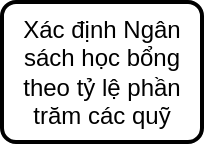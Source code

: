 <mxfile version="24.2.0" type="github">
  <diagram name="Page-1" id="kBvX0uDrtbkzwptZ22Pw">
    <mxGraphModel dx="794" dy="446" grid="1" gridSize="10" guides="1" tooltips="1" connect="1" arrows="1" fold="1" page="1" pageScale="1" pageWidth="850" pageHeight="1100" math="0" shadow="0">
      <root>
        <mxCell id="0" />
        <mxCell id="1" parent="0" />
        <mxCell id="__DquRtsZuzyyJIzlenk-1" value="Xác định Ngân sách học bổng theo tỷ lệ phần trăm các quỹ" style="rounded=1;whiteSpace=wrap;html=1;absoluteArcSize=1;arcSize=14;strokeWidth=2;" vertex="1" parent="1">
          <mxGeometry x="180" y="320" width="100" height="70" as="geometry" />
        </mxCell>
      </root>
    </mxGraphModel>
  </diagram>
</mxfile>
